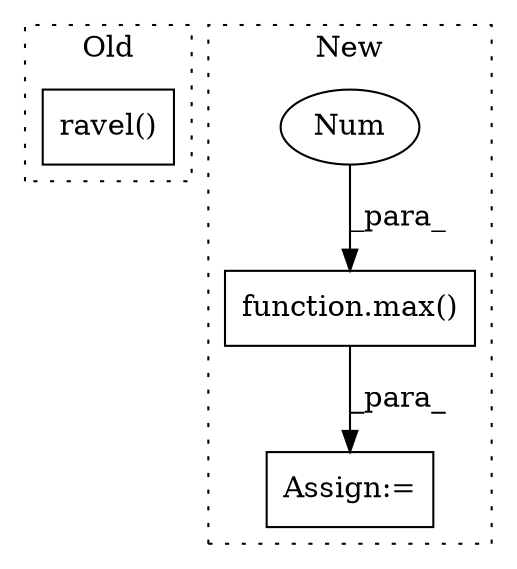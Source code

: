 digraph G {
subgraph cluster0 {
1 [label="ravel()" a="75" s="390" l="26" shape="box"];
label = "Old";
style="dotted";
}
subgraph cluster1 {
2 [label="function.max()" a="75" s="408,420" l="4,1" shape="box"];
3 [label="Num" a="76" s="412" l="1" shape="ellipse"];
4 [label="Assign:=" a="68" s="520" l="3" shape="box"];
label = "New";
style="dotted";
}
2 -> 4 [label="_para_"];
3 -> 2 [label="_para_"];
}